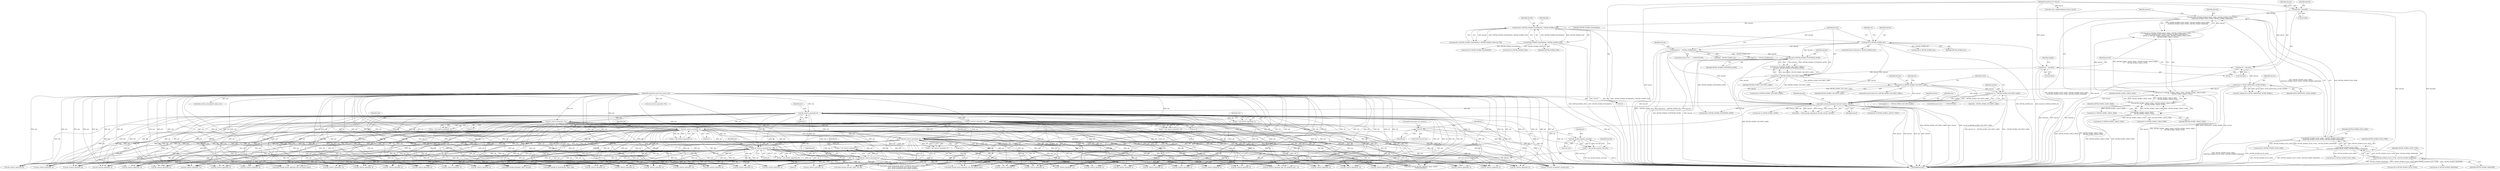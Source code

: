 digraph "0_linux_c70422f760c120480fee4de6c38804c72aa26bc1_12@pointer" {
"1000629" [label="(Call,!p)"];
"1000623" [label="(Call,p = xdr_reserve_space(xdr, 8))"];
"1000625" [label="(Call,xdr_reserve_space(xdr, 8))"];
"1000532" [label="(Call,xdr_reserve_space(xdr, 4))"];
"1000488" [label="(Call,xdr_reserve_space(xdr, 16))"];
"1000406" [label="(Call,xdr_reserve_space(xdr, 4))"];
"1000389" [label="(Call,nfsd4_encode_bitmap(xdr, bmval0, bmval1, bmval2))"];
"1000103" [label="(MethodParameterIn,struct xdr_stream *xdr)"];
"1000300" [label="(Call,bmval0 & FATTR4_WORD0_ACL)"];
"1000262" [label="(Call,bmval0 & (FATTR4_WORD0_FILEHANDLE | FATTR4_WORD0_FSID))"];
"1000233" [label="(Call,bmval0 & (FATTR4_WORD0_FILES_AVAIL | FATTR4_WORD0_FILES_FREE |\n\t\t\tFATTR4_WORD0_FILES_TOTAL | FATTR4_WORD0_MAXNAME))"];
"1000112" [label="(Call,bmval0 = bmval[0])"];
"1000107" [label="(MethodParameterIn,u32 *bmval)"];
"1000235" [label="(Call,FATTR4_WORD0_FILES_AVAIL | FATTR4_WORD0_FILES_FREE |\n\t\t\tFATTR4_WORD0_FILES_TOTAL | FATTR4_WORD0_MAXNAME)"];
"1000237" [label="(Call,FATTR4_WORD0_FILES_FREE |\n\t\t\tFATTR4_WORD0_FILES_TOTAL | FATTR4_WORD0_MAXNAME)"];
"1000239" [label="(Call,FATTR4_WORD0_FILES_TOTAL | FATTR4_WORD0_MAXNAME)"];
"1000264" [label="(Call,FATTR4_WORD0_FILEHANDLE | FATTR4_WORD0_FSID)"];
"1000341" [label="(Call,bmval0 & FATTR4_WORD0_SUPPORTED_ATTRS)"];
"1000316" [label="(Call,bmval0 &= ~FATTR4_WORD0_ACL)"];
"1000190" [label="(Call,bmval1 & NFSD_WRITEONLY_ATTRS_WORD1)"];
"1000118" [label="(Call,bmval1 = bmval[1])"];
"1000242" [label="(Call,bmval1 & (FATTR4_WORD1_SPACE_AVAIL | FATTR4_WORD1_SPACE_FREE |\n\t\t       FATTR4_WORD1_SPACE_TOTAL))"];
"1000244" [label="(Call,FATTR4_WORD1_SPACE_AVAIL | FATTR4_WORD1_SPACE_FREE |\n\t\t       FATTR4_WORD1_SPACE_TOTAL)"];
"1000246" [label="(Call,FATTR4_WORD1_SPACE_FREE |\n\t\t       FATTR4_WORD1_SPACE_TOTAL)"];
"1000338" [label="(Call,bmval2 & FATTR4_WORD2_SECURITY_LABEL)"];
"1000124" [label="(Call,bmval2 = bmval[2])"];
"1000371" [label="(Call,bmval2 & FATTR4_WORD2_SECURITY_LABEL)"];
"1000380" [label="(Call,bmval2 &= ~FATTR4_WORD2_SECURITY_LABEL)"];
"1000455" [label="(Call,xdr_reserve_space(xdr, 12))"];
"1000602" [label="(Call,xdr_reserve_space(xdr, 8))"];
"1000567" [label="(Call,xdr_reserve_space(xdr, 4))"];
"1000634" [label="(Call,xdr_encode_hyper(p, stat.size))"];
"1000632" [label="(Call,p = xdr_encode_hyper(p, stat.size))"];
"1000530" [label="(Call,p = xdr_reserve_space(xdr, 4))"];
"1000457" [label="(Literal,12)"];
"1000389" [label="(Call,nfsd4_encode_bitmap(xdr, bmval0, bmval1, bmval2))"];
"1000858" [label="(Call,bmval0 & FATTR4_WORD0_ACL)"];
"1000264" [label="(Call,FATTR4_WORD0_FILEHANDLE | FATTR4_WORD0_FSID)"];
"1000246" [label="(Call,FATTR4_WORD1_SPACE_FREE |\n\t\t       FATTR4_WORD1_SPACE_TOTAL)"];
"1000119" [label="(Identifier,bmval1)"];
"1000243" [label="(Identifier,bmval1)"];
"1000631" [label="(ControlStructure,goto out_resource;)"];
"1001331" [label="(Call,xdr_reserve_space(xdr, 8))"];
"1001803" [label="(Call,nfsd4_encode_layout_types(xdr, exp->ex_layout_types))"];
"1000339" [label="(Identifier,bmval2)"];
"1000646" [label="(Call,xdr_reserve_space(xdr, 4))"];
"1000630" [label="(Identifier,p)"];
"1000392" [label="(Identifier,bmval1)"];
"1000533" [label="(Identifier,xdr)"];
"1000132" [label="(Identifier,tempfh)"];
"1001487" [label="(Call,xdr_reserve_space(xdr, 8))"];
"1001287" [label="(Call,xdr_reserve_space(xdr, 4))"];
"1000263" [label="(Identifier,bmval0)"];
"1001220" [label="(Call,xdr_reserve_space(xdr, 4))"];
"1000453" [label="(Call,p = xdr_reserve_space(xdr, 12))"];
"1000404" [label="(Call,p = xdr_reserve_space(xdr, 4))"];
"1000371" [label="(Call,bmval2 & FATTR4_WORD2_SECURITY_LABEL)"];
"1001075" [label="(Call,bmval0 & FATTR4_WORD0_FILEHANDLE)"];
"1000390" [label="(Identifier,xdr)"];
"1000126" [label="(Call,bmval[2])"];
"1001435" [label="(Call,nfsd4_encode_group(xdr, rqstp, stat.gid))"];
"1000627" [label="(Literal,8)"];
"1000302" [label="(Identifier,FATTR4_WORD0_ACL)"];
"1000124" [label="(Call,bmval2 = bmval[2])"];
"1000107" [label="(MethodParameterIn,u32 *bmval)"];
"1000700" [label="(Call,bmval0 & FATTR4_WORD0_FSID)"];
"1001281" [label="(Call,bmval0 & FATTR4_WORD0_MAXNAME)"];
"1000343" [label="(Identifier,FATTR4_WORD0_SUPPORTED_ATTRS)"];
"1000342" [label="(Identifier,bmval0)"];
"1000112" [label="(Call,bmval0 = bmval[0])"];
"1000489" [label="(Identifier,xdr)"];
"1000338" [label="(Call,bmval2 & FATTR4_WORD2_SECURITY_LABEL)"];
"1001855" [label="(Call,nfsd4_encode_bitmap(xdr, NFSD_SUPPATTR_EXCLCREAT_WORD0,\n\t\t\t\t\t\t  NFSD_SUPPATTR_EXCLCREAT_WORD1,\n\t\t\t\t\t\t  NFSD_SUPPATTR_EXCLCREAT_WORD2))"];
"1000195" [label="(Call,nfsd_attrs_supported(minorversion, bmval))"];
"1001833" [label="(Call,xdr_reserve_space(xdr, 4))"];
"1000635" [label="(Identifier,p)"];
"1000567" [label="(Call,xdr_reserve_space(xdr, 4))"];
"1001812" [label="(Call,bmval2 & FATTR4_WORD2_LAYOUT_TYPES)"];
"1000623" [label="(Call,p = xdr_reserve_space(xdr, 8))"];
"1000388" [label="(Identifier,status)"];
"1000604" [label="(Literal,8)"];
"1000633" [label="(Identifier,p)"];
"1000118" [label="(Call,bmval1 = bmval[1])"];
"1001081" [label="(Call,xdr_reserve_space(xdr, fhp->fh_handle.fh_size + 4))"];
"1000534" [label="(Literal,4)"];
"1000311" [label="(ControlStructure,if (err == -EOPNOTSUPP))"];
"1001137" [label="(Call,xdr_reserve_space(xdr, 8))"];
"1000317" [label="(Identifier,bmval0)"];
"1000381" [label="(Identifier,bmval2)"];
"1000387" [label="(Call,status = nfsd4_encode_bitmap(xdr, bmval0, bmval1, bmval2))"];
"1000235" [label="(Call,FATTR4_WORD0_FILES_AVAIL | FATTR4_WORD0_FILES_FREE |\n\t\t\tFATTR4_WORD0_FILES_TOTAL | FATTR4_WORD0_MAXNAME)"];
"1001353" [label="(Call,xdr_reserve_space(xdr, 4))"];
"1000973" [label="(Call,xdr_reserve_space(xdr, 4))"];
"1000120" [label="(Call,bmval[1])"];
"1000125" [label="(Identifier,bmval2)"];
"1001267" [label="(Call,xdr_reserve_space(xdr, 4))"];
"1000568" [label="(Identifier,xdr)"];
"1000110" [label="(Block,)"];
"1000301" [label="(Identifier,bmval0)"];
"1001131" [label="(Call,bmval0 & FATTR4_WORD0_FILES_AVAIL)"];
"1000641" [label="(Identifier,bmval0)"];
"1000382" [label="(Identifier,~FATTR4_WORD2_SECURITY_LABEL)"];
"1000486" [label="(Call,p = xdr_reserve_space(xdr, 16))"];
"1000248" [label="(Identifier,FATTR4_WORD1_SPACE_TOTAL)"];
"1001116" [label="(Call,xdr_reserve_space(xdr, 8))"];
"1000370" [label="(ControlStructure,if (bmval2 & FATTR4_WORD2_SECURITY_LABEL))"];
"1000299" [label="(ControlStructure,if (bmval0 & FATTR4_WORD0_ACL))"];
"1001646" [label="(Call,xdr_reserve_space(xdr, 12))"];
"1000416" [label="(Call,bmval0 & FATTR4_WORD0_SUPPORTED_ATTRS)"];
"1000318" [label="(Identifier,~FATTR4_WORD0_ACL)"];
"1000626" [label="(Identifier,xdr)"];
"1001347" [label="(Call,bmval1 & FATTR4_WORD1_MODE)"];
"1000305" [label="(Identifier,err)"];
"1000686" [label="(Call,xdr_reserve_space(xdr, 4))"];
"1001713" [label="(Call,xdr_reserve_space(xdr, 12))"];
"1001481" [label="(Call,bmval1 & FATTR4_WORD1_SPACE_AVAIL)"];
"1001041" [label="(Call,xdr_reserve_space(xdr, 4))"];
"1001240" [label="(Call,xdr_reserve_space(xdr, 8))"];
"1001755" [label="(Call,xdr_reserve_space(xdr, 8))"];
"1000232" [label="(Call,(bmval0 & (FATTR4_WORD0_FILES_AVAIL | FATTR4_WORD0_FILES_FREE |\n\t\t\tFATTR4_WORD0_FILES_TOTAL | FATTR4_WORD0_MAXNAME)) ||\n\t    (bmval1 & (FATTR4_WORD1_SPACE_AVAIL | FATTR4_WORD1_SPACE_FREE |\n\t\t       FATTR4_WORD1_SPACE_TOTAL)))"];
"1000113" [label="(Identifier,bmval0)"];
"1001451" [label="(Call,xdr_reserve_space(xdr, 8))"];
"1001545" [label="(Call,bmval1 & FATTR4_WORD1_SPACE_TOTAL)"];
"1000300" [label="(Call,bmval0 & FATTR4_WORD0_ACL)"];
"1000244" [label="(Call,FATTR4_WORD1_SPACE_AVAIL | FATTR4_WORD1_SPACE_FREE |\n\t\t       FATTR4_WORD1_SPACE_TOTAL)"];
"1000266" [label="(Identifier,FATTR4_WORD0_FSID)"];
"1000870" [label="(Call,xdr_reserve_space(xdr, 4))"];
"1001061" [label="(Call,xdr_reserve_space(xdr, 4))"];
"1000629" [label="(Call,!p)"];
"1000434" [label="(Call,supp[0] &= ~FATTR4_WORD0_ACL)"];
"1001551" [label="(Call,xdr_reserve_space(xdr, 8))"];
"1001918" [label="(Call,xdr_truncate_encode(xdr, starting_len))"];
"1000247" [label="(Identifier,FATTR4_WORD1_SPACE_FREE)"];
"1000380" [label="(Call,bmval2 &= ~FATTR4_WORD2_SECURITY_LABEL)"];
"1000189" [label="(Call,BUG_ON(bmval1 & NFSD_WRITEONLY_ATTRS_WORD1))"];
"1000240" [label="(Identifier,FATTR4_WORD0_FILES_TOTAL)"];
"1000237" [label="(Call,FATTR4_WORD0_FILES_FREE |\n\t\t\tFATTR4_WORD0_FILES_TOTAL | FATTR4_WORD0_MAXNAME)"];
"1001864" [label="(Call,bmval2 & FATTR4_WORD2_SECURITY_LABEL)"];
"1001513" [label="(Call,bmval1 & FATTR4_WORD1_SPACE_FREE)"];
"1000802" [label="(Call,xdr_reserve_space(xdr, 4))"];
"1000242" [label="(Call,bmval1 & (FATTR4_WORD1_SPACE_AVAIL | FATTR4_WORD1_SPACE_FREE |\n\t\t       FATTR4_WORD1_SPACE_TOTAL))"];
"1000569" [label="(Literal,4)"];
"1000456" [label="(Identifier,xdr)"];
"1001397" [label="(Call,xdr_reserve_space(xdr, 4))"];
"1000340" [label="(Identifier,FATTR4_WORD2_SECURITY_LABEL)"];
"1000373" [label="(Identifier,FATTR4_WORD2_SECURITY_LABEL)"];
"1000191" [label="(Identifier,bmval1)"];
"1001183" [label="(Call,xdr_reserve_space(xdr, 8))"];
"1000190" [label="(Call,bmval1 & NFSD_WRITEONLY_ATTRS_WORD1)"];
"1000372" [label="(Identifier,bmval2)"];
"1000628" [label="(ControlStructure,if (!p))"];
"1000393" [label="(Identifier,bmval2)"];
"1000822" [label="(Call,xdr_reserve_space(xdr, 4))"];
"1001001" [label="(Call,xdr_reserve_space(xdr, 4))"];
"1001611" [label="(Call,xdr_reserve_space(xdr, 12))"];
"1001154" [label="(Call,bmval0 & FATTR4_WORD0_FILES_FREE)"];
"1000377" [label="(Identifier,err)"];
"1001583" [label="(Call,xdr_reserve_space(xdr, 8))"];
"1000239" [label="(Call,FATTR4_WORD0_FILES_TOTAL | FATTR4_WORD0_MAXNAME)"];
"1000622" [label="(Block,)"];
"1000624" [label="(Identifier,p)"];
"1000316" [label="(Call,bmval0 &= ~FATTR4_WORD0_ACL)"];
"1001021" [label="(Call,xdr_reserve_space(xdr, 4))"];
"1000603" [label="(Identifier,xdr)"];
"1000406" [label="(Call,xdr_reserve_space(xdr, 4))"];
"1001377" [label="(Call,xdr_reserve_space(xdr, 4))"];
"1000886" [label="(Call,xdr_reserve_space(xdr, 4))"];
"1000341" [label="(Call,bmval0 & FATTR4_WORD0_SUPPORTED_ATTRS)"];
"1000114" [label="(Call,bmval[0])"];
"1000265" [label="(Identifier,FATTR4_WORD0_FILEHANDLE)"];
"1000245" [label="(Identifier,FATTR4_WORD1_SPACE_AVAIL)"];
"1000455" [label="(Call,xdr_reserve_space(xdr, 12))"];
"1000634" [label="(Call,xdr_encode_hyper(p, stat.size))"];
"1001206" [label="(Call,nfsd4_encode_fs_locations(xdr, rqstp, exp))"];
"1000268" [label="(Identifier,fhp)"];
"1000636" [label="(Call,stat.size)"];
"1000532" [label="(Call,xdr_reserve_space(xdr, 4))"];
"1000408" [label="(Literal,4)"];
"1000921" [label="(Call,xdr_reserve_space(xdr, 4*3))"];
"1000706" [label="(Call,xdr_reserve_space(xdr, 16))"];
"1000488" [label="(Call,xdr_reserve_space(xdr, 16))"];
"1000262" [label="(Call,bmval0 & (FATTR4_WORD0_FILEHANDLE | FATTR4_WORD0_FSID))"];
"1000103" [label="(MethodParameterIn,struct xdr_stream *xdr)"];
"1000565" [label="(Call,p = xdr_reserve_space(xdr, 4))"];
"1000602" [label="(Call,xdr_reserve_space(xdr, 8))"];
"1000241" [label="(Identifier,FATTR4_WORD0_MAXNAME)"];
"1001419" [label="(Call,nfsd4_encode_user(xdr, rqstp, stat.uid))"];
"1000442" [label="(Call,supp[2] &= ~FATTR4_WORD2_SECURITY_LABEL)"];
"1001160" [label="(Call,xdr_reserve_space(xdr, 8))"];
"1000407" [label="(Identifier,xdr)"];
"1000236" [label="(Identifier,FATTR4_WORD0_FILES_AVAIL)"];
"1000844" [label="(Call,xdr_reserve_space(xdr, 4))"];
"1000233" [label="(Call,bmval0 & (FATTR4_WORD0_FILES_AVAIL | FATTR4_WORD0_FILES_FREE |\n\t\t\tFATTR4_WORD0_FILES_TOTAL | FATTR4_WORD0_MAXNAME))"];
"1000632" [label="(Call,p = xdr_encode_hyper(p, stat.size))"];
"1000391" [label="(Identifier,bmval0)"];
"1000490" [label="(Literal,16)"];
"1001818" [label="(Call,nfsd4_encode_layout_types(xdr, exp->ex_layout_types))"];
"1000192" [label="(Identifier,NFSD_WRITEONLY_ATTRS_WORD1)"];
"1001934" [label="(MethodReturn,RET)"];
"1000375" [label="(ControlStructure,if (err == -EOPNOTSUPP))"];
"1000238" [label="(Identifier,FATTR4_WORD0_FILES_FREE)"];
"1000261" [label="(Call,(bmval0 & (FATTR4_WORD0_FILEHANDLE | FATTR4_WORD0_FSID)) && !fhp)"];
"1000625" [label="(Call,xdr_reserve_space(xdr, 8))"];
"1000958" [label="(Call,nfsd4_encode_aclname(xdr, rqstp, ace))"];
"1001309" [label="(Call,xdr_reserve_space(xdr, 8))"];
"1001678" [label="(Call,xdr_reserve_space(xdr, 12))"];
"1000234" [label="(Identifier,bmval0)"];
"1000666" [label="(Call,xdr_reserve_space(xdr, 4))"];
"1001177" [label="(Call,bmval0 & FATTR4_WORD0_FILES_TOTAL)"];
"1000600" [label="(Call,p = xdr_reserve_space(xdr, 8))"];
"1000337" [label="(Call,(bmval2 & FATTR4_WORD2_SECURITY_LABEL) ||\n\t     bmval0 & FATTR4_WORD0_SUPPORTED_ATTRS)"];
"1001870" [label="(Call,nfsd4_encode_security_label(xdr, rqstp, context,\n\t\t\t\t\t\t\t\tcontextlen))"];
"1001519" [label="(Call,xdr_reserve_space(xdr, 8))"];
"1000629" -> "1000628"  [label="AST: "];
"1000629" -> "1000630"  [label="CFG: "];
"1000630" -> "1000629"  [label="AST: "];
"1000631" -> "1000629"  [label="CFG: "];
"1000633" -> "1000629"  [label="CFG: "];
"1000629" -> "1001934"  [label="DDG: p"];
"1000629" -> "1001934"  [label="DDG: !p"];
"1000623" -> "1000629"  [label="DDG: p"];
"1000629" -> "1000634"  [label="DDG: p"];
"1000623" -> "1000622"  [label="AST: "];
"1000623" -> "1000625"  [label="CFG: "];
"1000624" -> "1000623"  [label="AST: "];
"1000625" -> "1000623"  [label="AST: "];
"1000630" -> "1000623"  [label="CFG: "];
"1000623" -> "1001934"  [label="DDG: xdr_reserve_space(xdr, 8)"];
"1000625" -> "1000623"  [label="DDG: xdr"];
"1000625" -> "1000623"  [label="DDG: 8"];
"1000625" -> "1000627"  [label="CFG: "];
"1000626" -> "1000625"  [label="AST: "];
"1000627" -> "1000625"  [label="AST: "];
"1000625" -> "1001934"  [label="DDG: xdr"];
"1000532" -> "1000625"  [label="DDG: xdr"];
"1000406" -> "1000625"  [label="DDG: xdr"];
"1000602" -> "1000625"  [label="DDG: xdr"];
"1000455" -> "1000625"  [label="DDG: xdr"];
"1000488" -> "1000625"  [label="DDG: xdr"];
"1000567" -> "1000625"  [label="DDG: xdr"];
"1000103" -> "1000625"  [label="DDG: xdr"];
"1000625" -> "1000646"  [label="DDG: xdr"];
"1000625" -> "1000666"  [label="DDG: xdr"];
"1000625" -> "1000686"  [label="DDG: xdr"];
"1000625" -> "1000706"  [label="DDG: xdr"];
"1000625" -> "1000802"  [label="DDG: xdr"];
"1000625" -> "1000822"  [label="DDG: xdr"];
"1000625" -> "1000844"  [label="DDG: xdr"];
"1000625" -> "1000870"  [label="DDG: xdr"];
"1000625" -> "1000886"  [label="DDG: xdr"];
"1000625" -> "1000973"  [label="DDG: xdr"];
"1000625" -> "1001001"  [label="DDG: xdr"];
"1000625" -> "1001021"  [label="DDG: xdr"];
"1000625" -> "1001041"  [label="DDG: xdr"];
"1000625" -> "1001061"  [label="DDG: xdr"];
"1000625" -> "1001081"  [label="DDG: xdr"];
"1000625" -> "1001116"  [label="DDG: xdr"];
"1000625" -> "1001137"  [label="DDG: xdr"];
"1000625" -> "1001160"  [label="DDG: xdr"];
"1000625" -> "1001183"  [label="DDG: xdr"];
"1000625" -> "1001206"  [label="DDG: xdr"];
"1000625" -> "1001220"  [label="DDG: xdr"];
"1000625" -> "1001240"  [label="DDG: xdr"];
"1000625" -> "1001267"  [label="DDG: xdr"];
"1000625" -> "1001287"  [label="DDG: xdr"];
"1000625" -> "1001309"  [label="DDG: xdr"];
"1000625" -> "1001331"  [label="DDG: xdr"];
"1000625" -> "1001353"  [label="DDG: xdr"];
"1000625" -> "1001377"  [label="DDG: xdr"];
"1000625" -> "1001397"  [label="DDG: xdr"];
"1000625" -> "1001419"  [label="DDG: xdr"];
"1000625" -> "1001435"  [label="DDG: xdr"];
"1000625" -> "1001451"  [label="DDG: xdr"];
"1000625" -> "1001487"  [label="DDG: xdr"];
"1000625" -> "1001519"  [label="DDG: xdr"];
"1000625" -> "1001551"  [label="DDG: xdr"];
"1000625" -> "1001583"  [label="DDG: xdr"];
"1000625" -> "1001611"  [label="DDG: xdr"];
"1000625" -> "1001646"  [label="DDG: xdr"];
"1000625" -> "1001678"  [label="DDG: xdr"];
"1000625" -> "1001713"  [label="DDG: xdr"];
"1000625" -> "1001755"  [label="DDG: xdr"];
"1000625" -> "1001803"  [label="DDG: xdr"];
"1000625" -> "1001818"  [label="DDG: xdr"];
"1000625" -> "1001833"  [label="DDG: xdr"];
"1000625" -> "1001855"  [label="DDG: xdr"];
"1000625" -> "1001870"  [label="DDG: xdr"];
"1000625" -> "1001918"  [label="DDG: xdr"];
"1000532" -> "1000530"  [label="AST: "];
"1000532" -> "1000534"  [label="CFG: "];
"1000533" -> "1000532"  [label="AST: "];
"1000534" -> "1000532"  [label="AST: "];
"1000530" -> "1000532"  [label="CFG: "];
"1000532" -> "1001934"  [label="DDG: xdr"];
"1000532" -> "1000530"  [label="DDG: xdr"];
"1000532" -> "1000530"  [label="DDG: 4"];
"1000488" -> "1000532"  [label="DDG: xdr"];
"1000406" -> "1000532"  [label="DDG: xdr"];
"1000455" -> "1000532"  [label="DDG: xdr"];
"1000103" -> "1000532"  [label="DDG: xdr"];
"1000532" -> "1000567"  [label="DDG: xdr"];
"1000532" -> "1000602"  [label="DDG: xdr"];
"1000532" -> "1000646"  [label="DDG: xdr"];
"1000532" -> "1000666"  [label="DDG: xdr"];
"1000532" -> "1000686"  [label="DDG: xdr"];
"1000532" -> "1000706"  [label="DDG: xdr"];
"1000532" -> "1000802"  [label="DDG: xdr"];
"1000532" -> "1000822"  [label="DDG: xdr"];
"1000532" -> "1000844"  [label="DDG: xdr"];
"1000532" -> "1000870"  [label="DDG: xdr"];
"1000532" -> "1000886"  [label="DDG: xdr"];
"1000532" -> "1000973"  [label="DDG: xdr"];
"1000532" -> "1001001"  [label="DDG: xdr"];
"1000532" -> "1001021"  [label="DDG: xdr"];
"1000532" -> "1001041"  [label="DDG: xdr"];
"1000532" -> "1001061"  [label="DDG: xdr"];
"1000532" -> "1001081"  [label="DDG: xdr"];
"1000532" -> "1001116"  [label="DDG: xdr"];
"1000532" -> "1001137"  [label="DDG: xdr"];
"1000532" -> "1001160"  [label="DDG: xdr"];
"1000532" -> "1001183"  [label="DDG: xdr"];
"1000532" -> "1001206"  [label="DDG: xdr"];
"1000532" -> "1001220"  [label="DDG: xdr"];
"1000532" -> "1001240"  [label="DDG: xdr"];
"1000532" -> "1001267"  [label="DDG: xdr"];
"1000532" -> "1001287"  [label="DDG: xdr"];
"1000532" -> "1001309"  [label="DDG: xdr"];
"1000532" -> "1001331"  [label="DDG: xdr"];
"1000532" -> "1001353"  [label="DDG: xdr"];
"1000532" -> "1001377"  [label="DDG: xdr"];
"1000532" -> "1001397"  [label="DDG: xdr"];
"1000532" -> "1001419"  [label="DDG: xdr"];
"1000532" -> "1001435"  [label="DDG: xdr"];
"1000532" -> "1001451"  [label="DDG: xdr"];
"1000532" -> "1001487"  [label="DDG: xdr"];
"1000532" -> "1001519"  [label="DDG: xdr"];
"1000532" -> "1001551"  [label="DDG: xdr"];
"1000532" -> "1001583"  [label="DDG: xdr"];
"1000532" -> "1001611"  [label="DDG: xdr"];
"1000532" -> "1001646"  [label="DDG: xdr"];
"1000532" -> "1001678"  [label="DDG: xdr"];
"1000532" -> "1001713"  [label="DDG: xdr"];
"1000532" -> "1001755"  [label="DDG: xdr"];
"1000532" -> "1001803"  [label="DDG: xdr"];
"1000532" -> "1001818"  [label="DDG: xdr"];
"1000532" -> "1001833"  [label="DDG: xdr"];
"1000532" -> "1001855"  [label="DDG: xdr"];
"1000532" -> "1001870"  [label="DDG: xdr"];
"1000532" -> "1001918"  [label="DDG: xdr"];
"1000488" -> "1000486"  [label="AST: "];
"1000488" -> "1000490"  [label="CFG: "];
"1000489" -> "1000488"  [label="AST: "];
"1000490" -> "1000488"  [label="AST: "];
"1000486" -> "1000488"  [label="CFG: "];
"1000488" -> "1001934"  [label="DDG: xdr"];
"1000488" -> "1000486"  [label="DDG: xdr"];
"1000488" -> "1000486"  [label="DDG: 16"];
"1000406" -> "1000488"  [label="DDG: xdr"];
"1000103" -> "1000488"  [label="DDG: xdr"];
"1000488" -> "1000567"  [label="DDG: xdr"];
"1000488" -> "1000602"  [label="DDG: xdr"];
"1000488" -> "1000646"  [label="DDG: xdr"];
"1000488" -> "1000666"  [label="DDG: xdr"];
"1000488" -> "1000686"  [label="DDG: xdr"];
"1000488" -> "1000706"  [label="DDG: xdr"];
"1000488" -> "1000802"  [label="DDG: xdr"];
"1000488" -> "1000822"  [label="DDG: xdr"];
"1000488" -> "1000844"  [label="DDG: xdr"];
"1000488" -> "1000870"  [label="DDG: xdr"];
"1000488" -> "1000886"  [label="DDG: xdr"];
"1000488" -> "1000973"  [label="DDG: xdr"];
"1000488" -> "1001001"  [label="DDG: xdr"];
"1000488" -> "1001021"  [label="DDG: xdr"];
"1000488" -> "1001041"  [label="DDG: xdr"];
"1000488" -> "1001061"  [label="DDG: xdr"];
"1000488" -> "1001081"  [label="DDG: xdr"];
"1000488" -> "1001116"  [label="DDG: xdr"];
"1000488" -> "1001137"  [label="DDG: xdr"];
"1000488" -> "1001160"  [label="DDG: xdr"];
"1000488" -> "1001183"  [label="DDG: xdr"];
"1000488" -> "1001206"  [label="DDG: xdr"];
"1000488" -> "1001220"  [label="DDG: xdr"];
"1000488" -> "1001240"  [label="DDG: xdr"];
"1000488" -> "1001267"  [label="DDG: xdr"];
"1000488" -> "1001287"  [label="DDG: xdr"];
"1000488" -> "1001309"  [label="DDG: xdr"];
"1000488" -> "1001331"  [label="DDG: xdr"];
"1000488" -> "1001353"  [label="DDG: xdr"];
"1000488" -> "1001377"  [label="DDG: xdr"];
"1000488" -> "1001397"  [label="DDG: xdr"];
"1000488" -> "1001419"  [label="DDG: xdr"];
"1000488" -> "1001435"  [label="DDG: xdr"];
"1000488" -> "1001451"  [label="DDG: xdr"];
"1000488" -> "1001487"  [label="DDG: xdr"];
"1000488" -> "1001519"  [label="DDG: xdr"];
"1000488" -> "1001551"  [label="DDG: xdr"];
"1000488" -> "1001583"  [label="DDG: xdr"];
"1000488" -> "1001611"  [label="DDG: xdr"];
"1000488" -> "1001646"  [label="DDG: xdr"];
"1000488" -> "1001678"  [label="DDG: xdr"];
"1000488" -> "1001713"  [label="DDG: xdr"];
"1000488" -> "1001755"  [label="DDG: xdr"];
"1000488" -> "1001803"  [label="DDG: xdr"];
"1000488" -> "1001818"  [label="DDG: xdr"];
"1000488" -> "1001833"  [label="DDG: xdr"];
"1000488" -> "1001855"  [label="DDG: xdr"];
"1000488" -> "1001870"  [label="DDG: xdr"];
"1000488" -> "1001918"  [label="DDG: xdr"];
"1000406" -> "1000404"  [label="AST: "];
"1000406" -> "1000408"  [label="CFG: "];
"1000407" -> "1000406"  [label="AST: "];
"1000408" -> "1000406"  [label="AST: "];
"1000404" -> "1000406"  [label="CFG: "];
"1000406" -> "1001934"  [label="DDG: xdr"];
"1000406" -> "1000404"  [label="DDG: xdr"];
"1000406" -> "1000404"  [label="DDG: 4"];
"1000389" -> "1000406"  [label="DDG: xdr"];
"1000103" -> "1000406"  [label="DDG: xdr"];
"1000406" -> "1000455"  [label="DDG: xdr"];
"1000406" -> "1000567"  [label="DDG: xdr"];
"1000406" -> "1000602"  [label="DDG: xdr"];
"1000406" -> "1000646"  [label="DDG: xdr"];
"1000406" -> "1000666"  [label="DDG: xdr"];
"1000406" -> "1000686"  [label="DDG: xdr"];
"1000406" -> "1000706"  [label="DDG: xdr"];
"1000406" -> "1000802"  [label="DDG: xdr"];
"1000406" -> "1000822"  [label="DDG: xdr"];
"1000406" -> "1000844"  [label="DDG: xdr"];
"1000406" -> "1000870"  [label="DDG: xdr"];
"1000406" -> "1000886"  [label="DDG: xdr"];
"1000406" -> "1000973"  [label="DDG: xdr"];
"1000406" -> "1001001"  [label="DDG: xdr"];
"1000406" -> "1001021"  [label="DDG: xdr"];
"1000406" -> "1001041"  [label="DDG: xdr"];
"1000406" -> "1001061"  [label="DDG: xdr"];
"1000406" -> "1001081"  [label="DDG: xdr"];
"1000406" -> "1001116"  [label="DDG: xdr"];
"1000406" -> "1001137"  [label="DDG: xdr"];
"1000406" -> "1001160"  [label="DDG: xdr"];
"1000406" -> "1001183"  [label="DDG: xdr"];
"1000406" -> "1001206"  [label="DDG: xdr"];
"1000406" -> "1001220"  [label="DDG: xdr"];
"1000406" -> "1001240"  [label="DDG: xdr"];
"1000406" -> "1001267"  [label="DDG: xdr"];
"1000406" -> "1001287"  [label="DDG: xdr"];
"1000406" -> "1001309"  [label="DDG: xdr"];
"1000406" -> "1001331"  [label="DDG: xdr"];
"1000406" -> "1001353"  [label="DDG: xdr"];
"1000406" -> "1001377"  [label="DDG: xdr"];
"1000406" -> "1001397"  [label="DDG: xdr"];
"1000406" -> "1001419"  [label="DDG: xdr"];
"1000406" -> "1001435"  [label="DDG: xdr"];
"1000406" -> "1001451"  [label="DDG: xdr"];
"1000406" -> "1001487"  [label="DDG: xdr"];
"1000406" -> "1001519"  [label="DDG: xdr"];
"1000406" -> "1001551"  [label="DDG: xdr"];
"1000406" -> "1001583"  [label="DDG: xdr"];
"1000406" -> "1001611"  [label="DDG: xdr"];
"1000406" -> "1001646"  [label="DDG: xdr"];
"1000406" -> "1001678"  [label="DDG: xdr"];
"1000406" -> "1001713"  [label="DDG: xdr"];
"1000406" -> "1001755"  [label="DDG: xdr"];
"1000406" -> "1001803"  [label="DDG: xdr"];
"1000406" -> "1001818"  [label="DDG: xdr"];
"1000406" -> "1001833"  [label="DDG: xdr"];
"1000406" -> "1001855"  [label="DDG: xdr"];
"1000406" -> "1001870"  [label="DDG: xdr"];
"1000406" -> "1001918"  [label="DDG: xdr"];
"1000389" -> "1000387"  [label="AST: "];
"1000389" -> "1000393"  [label="CFG: "];
"1000390" -> "1000389"  [label="AST: "];
"1000391" -> "1000389"  [label="AST: "];
"1000392" -> "1000389"  [label="AST: "];
"1000393" -> "1000389"  [label="AST: "];
"1000387" -> "1000389"  [label="CFG: "];
"1000389" -> "1001934"  [label="DDG: bmval1"];
"1000389" -> "1001934"  [label="DDG: bmval2"];
"1000389" -> "1001934"  [label="DDG: xdr"];
"1000389" -> "1001934"  [label="DDG: bmval0"];
"1000389" -> "1000387"  [label="DDG: xdr"];
"1000389" -> "1000387"  [label="DDG: bmval0"];
"1000389" -> "1000387"  [label="DDG: bmval1"];
"1000389" -> "1000387"  [label="DDG: bmval2"];
"1000103" -> "1000389"  [label="DDG: xdr"];
"1000300" -> "1000389"  [label="DDG: bmval0"];
"1000341" -> "1000389"  [label="DDG: bmval0"];
"1000316" -> "1000389"  [label="DDG: bmval0"];
"1000190" -> "1000389"  [label="DDG: bmval1"];
"1000242" -> "1000389"  [label="DDG: bmval1"];
"1000338" -> "1000389"  [label="DDG: bmval2"];
"1000371" -> "1000389"  [label="DDG: bmval2"];
"1000380" -> "1000389"  [label="DDG: bmval2"];
"1000389" -> "1000416"  [label="DDG: bmval0"];
"1000389" -> "1001347"  [label="DDG: bmval1"];
"1000389" -> "1001812"  [label="DDG: bmval2"];
"1000389" -> "1001918"  [label="DDG: xdr"];
"1000103" -> "1000102"  [label="AST: "];
"1000103" -> "1001934"  [label="DDG: xdr"];
"1000103" -> "1000455"  [label="DDG: xdr"];
"1000103" -> "1000567"  [label="DDG: xdr"];
"1000103" -> "1000602"  [label="DDG: xdr"];
"1000103" -> "1000646"  [label="DDG: xdr"];
"1000103" -> "1000666"  [label="DDG: xdr"];
"1000103" -> "1000686"  [label="DDG: xdr"];
"1000103" -> "1000706"  [label="DDG: xdr"];
"1000103" -> "1000802"  [label="DDG: xdr"];
"1000103" -> "1000822"  [label="DDG: xdr"];
"1000103" -> "1000844"  [label="DDG: xdr"];
"1000103" -> "1000870"  [label="DDG: xdr"];
"1000103" -> "1000886"  [label="DDG: xdr"];
"1000103" -> "1000921"  [label="DDG: xdr"];
"1000103" -> "1000958"  [label="DDG: xdr"];
"1000103" -> "1000973"  [label="DDG: xdr"];
"1000103" -> "1001001"  [label="DDG: xdr"];
"1000103" -> "1001021"  [label="DDG: xdr"];
"1000103" -> "1001041"  [label="DDG: xdr"];
"1000103" -> "1001061"  [label="DDG: xdr"];
"1000103" -> "1001081"  [label="DDG: xdr"];
"1000103" -> "1001116"  [label="DDG: xdr"];
"1000103" -> "1001137"  [label="DDG: xdr"];
"1000103" -> "1001160"  [label="DDG: xdr"];
"1000103" -> "1001183"  [label="DDG: xdr"];
"1000103" -> "1001206"  [label="DDG: xdr"];
"1000103" -> "1001220"  [label="DDG: xdr"];
"1000103" -> "1001240"  [label="DDG: xdr"];
"1000103" -> "1001267"  [label="DDG: xdr"];
"1000103" -> "1001287"  [label="DDG: xdr"];
"1000103" -> "1001309"  [label="DDG: xdr"];
"1000103" -> "1001331"  [label="DDG: xdr"];
"1000103" -> "1001353"  [label="DDG: xdr"];
"1000103" -> "1001377"  [label="DDG: xdr"];
"1000103" -> "1001397"  [label="DDG: xdr"];
"1000103" -> "1001419"  [label="DDG: xdr"];
"1000103" -> "1001435"  [label="DDG: xdr"];
"1000103" -> "1001451"  [label="DDG: xdr"];
"1000103" -> "1001487"  [label="DDG: xdr"];
"1000103" -> "1001519"  [label="DDG: xdr"];
"1000103" -> "1001551"  [label="DDG: xdr"];
"1000103" -> "1001583"  [label="DDG: xdr"];
"1000103" -> "1001611"  [label="DDG: xdr"];
"1000103" -> "1001646"  [label="DDG: xdr"];
"1000103" -> "1001678"  [label="DDG: xdr"];
"1000103" -> "1001713"  [label="DDG: xdr"];
"1000103" -> "1001755"  [label="DDG: xdr"];
"1000103" -> "1001803"  [label="DDG: xdr"];
"1000103" -> "1001818"  [label="DDG: xdr"];
"1000103" -> "1001833"  [label="DDG: xdr"];
"1000103" -> "1001855"  [label="DDG: xdr"];
"1000103" -> "1001870"  [label="DDG: xdr"];
"1000103" -> "1001918"  [label="DDG: xdr"];
"1000300" -> "1000299"  [label="AST: "];
"1000300" -> "1000302"  [label="CFG: "];
"1000301" -> "1000300"  [label="AST: "];
"1000302" -> "1000300"  [label="AST: "];
"1000305" -> "1000300"  [label="CFG: "];
"1000339" -> "1000300"  [label="CFG: "];
"1000300" -> "1001934"  [label="DDG: bmval0"];
"1000300" -> "1001934"  [label="DDG: FATTR4_WORD0_ACL"];
"1000300" -> "1001934"  [label="DDG: bmval0 & FATTR4_WORD0_ACL"];
"1000262" -> "1000300"  [label="DDG: bmval0"];
"1000300" -> "1000316"  [label="DDG: bmval0"];
"1000300" -> "1000341"  [label="DDG: bmval0"];
"1000300" -> "1000858"  [label="DDG: FATTR4_WORD0_ACL"];
"1000262" -> "1000261"  [label="AST: "];
"1000262" -> "1000264"  [label="CFG: "];
"1000263" -> "1000262"  [label="AST: "];
"1000264" -> "1000262"  [label="AST: "];
"1000268" -> "1000262"  [label="CFG: "];
"1000261" -> "1000262"  [label="CFG: "];
"1000262" -> "1001934"  [label="DDG: bmval0"];
"1000262" -> "1001934"  [label="DDG: FATTR4_WORD0_FILEHANDLE | FATTR4_WORD0_FSID"];
"1000262" -> "1000261"  [label="DDG: bmval0"];
"1000262" -> "1000261"  [label="DDG: FATTR4_WORD0_FILEHANDLE | FATTR4_WORD0_FSID"];
"1000233" -> "1000262"  [label="DDG: bmval0"];
"1000264" -> "1000262"  [label="DDG: FATTR4_WORD0_FILEHANDLE"];
"1000264" -> "1000262"  [label="DDG: FATTR4_WORD0_FSID"];
"1000233" -> "1000232"  [label="AST: "];
"1000233" -> "1000235"  [label="CFG: "];
"1000234" -> "1000233"  [label="AST: "];
"1000235" -> "1000233"  [label="AST: "];
"1000243" -> "1000233"  [label="CFG: "];
"1000232" -> "1000233"  [label="CFG: "];
"1000233" -> "1001934"  [label="DDG: FATTR4_WORD0_FILES_AVAIL | FATTR4_WORD0_FILES_FREE |\n\t\t\tFATTR4_WORD0_FILES_TOTAL | FATTR4_WORD0_MAXNAME"];
"1000233" -> "1001934"  [label="DDG: bmval0"];
"1000233" -> "1000232"  [label="DDG: bmval0"];
"1000233" -> "1000232"  [label="DDG: FATTR4_WORD0_FILES_AVAIL | FATTR4_WORD0_FILES_FREE |\n\t\t\tFATTR4_WORD0_FILES_TOTAL | FATTR4_WORD0_MAXNAME"];
"1000112" -> "1000233"  [label="DDG: bmval0"];
"1000235" -> "1000233"  [label="DDG: FATTR4_WORD0_FILES_AVAIL"];
"1000235" -> "1000233"  [label="DDG: FATTR4_WORD0_FILES_FREE |\n\t\t\tFATTR4_WORD0_FILES_TOTAL | FATTR4_WORD0_MAXNAME"];
"1000112" -> "1000110"  [label="AST: "];
"1000112" -> "1000114"  [label="CFG: "];
"1000113" -> "1000112"  [label="AST: "];
"1000114" -> "1000112"  [label="AST: "];
"1000119" -> "1000112"  [label="CFG: "];
"1000112" -> "1001934"  [label="DDG: bmval[0]"];
"1000112" -> "1001934"  [label="DDG: bmval0"];
"1000107" -> "1000112"  [label="DDG: bmval"];
"1000107" -> "1000102"  [label="AST: "];
"1000107" -> "1001934"  [label="DDG: bmval"];
"1000107" -> "1000118"  [label="DDG: bmval"];
"1000107" -> "1000124"  [label="DDG: bmval"];
"1000107" -> "1000195"  [label="DDG: bmval"];
"1000235" -> "1000237"  [label="CFG: "];
"1000236" -> "1000235"  [label="AST: "];
"1000237" -> "1000235"  [label="AST: "];
"1000235" -> "1001934"  [label="DDG: FATTR4_WORD0_FILES_FREE |\n\t\t\tFATTR4_WORD0_FILES_TOTAL | FATTR4_WORD0_MAXNAME"];
"1000235" -> "1001934"  [label="DDG: FATTR4_WORD0_FILES_AVAIL"];
"1000237" -> "1000235"  [label="DDG: FATTR4_WORD0_FILES_FREE"];
"1000237" -> "1000235"  [label="DDG: FATTR4_WORD0_FILES_TOTAL | FATTR4_WORD0_MAXNAME"];
"1000235" -> "1001131"  [label="DDG: FATTR4_WORD0_FILES_AVAIL"];
"1000237" -> "1000239"  [label="CFG: "];
"1000238" -> "1000237"  [label="AST: "];
"1000239" -> "1000237"  [label="AST: "];
"1000237" -> "1001934"  [label="DDG: FATTR4_WORD0_FILES_TOTAL | FATTR4_WORD0_MAXNAME"];
"1000237" -> "1001934"  [label="DDG: FATTR4_WORD0_FILES_FREE"];
"1000239" -> "1000237"  [label="DDG: FATTR4_WORD0_FILES_TOTAL"];
"1000239" -> "1000237"  [label="DDG: FATTR4_WORD0_MAXNAME"];
"1000237" -> "1001154"  [label="DDG: FATTR4_WORD0_FILES_FREE"];
"1000239" -> "1000241"  [label="CFG: "];
"1000240" -> "1000239"  [label="AST: "];
"1000241" -> "1000239"  [label="AST: "];
"1000239" -> "1001934"  [label="DDG: FATTR4_WORD0_FILES_TOTAL"];
"1000239" -> "1001934"  [label="DDG: FATTR4_WORD0_MAXNAME"];
"1000239" -> "1001177"  [label="DDG: FATTR4_WORD0_FILES_TOTAL"];
"1000239" -> "1001281"  [label="DDG: FATTR4_WORD0_MAXNAME"];
"1000264" -> "1000266"  [label="CFG: "];
"1000265" -> "1000264"  [label="AST: "];
"1000266" -> "1000264"  [label="AST: "];
"1000264" -> "1001934"  [label="DDG: FATTR4_WORD0_FILEHANDLE"];
"1000264" -> "1001934"  [label="DDG: FATTR4_WORD0_FSID"];
"1000264" -> "1000700"  [label="DDG: FATTR4_WORD0_FSID"];
"1000264" -> "1001075"  [label="DDG: FATTR4_WORD0_FILEHANDLE"];
"1000341" -> "1000337"  [label="AST: "];
"1000341" -> "1000343"  [label="CFG: "];
"1000342" -> "1000341"  [label="AST: "];
"1000343" -> "1000341"  [label="AST: "];
"1000337" -> "1000341"  [label="CFG: "];
"1000341" -> "1001934"  [label="DDG: FATTR4_WORD0_SUPPORTED_ATTRS"];
"1000341" -> "1001934"  [label="DDG: bmval0"];
"1000341" -> "1000337"  [label="DDG: bmval0"];
"1000341" -> "1000337"  [label="DDG: FATTR4_WORD0_SUPPORTED_ATTRS"];
"1000316" -> "1000341"  [label="DDG: bmval0"];
"1000341" -> "1000416"  [label="DDG: FATTR4_WORD0_SUPPORTED_ATTRS"];
"1000316" -> "1000311"  [label="AST: "];
"1000316" -> "1000318"  [label="CFG: "];
"1000317" -> "1000316"  [label="AST: "];
"1000318" -> "1000316"  [label="AST: "];
"1000339" -> "1000316"  [label="CFG: "];
"1000316" -> "1001934"  [label="DDG: ~FATTR4_WORD0_ACL"];
"1000316" -> "1001934"  [label="DDG: bmval0 &= ~FATTR4_WORD0_ACL"];
"1000316" -> "1001934"  [label="DDG: bmval0"];
"1000316" -> "1000434"  [label="DDG: ~FATTR4_WORD0_ACL"];
"1000190" -> "1000189"  [label="AST: "];
"1000190" -> "1000192"  [label="CFG: "];
"1000191" -> "1000190"  [label="AST: "];
"1000192" -> "1000190"  [label="AST: "];
"1000189" -> "1000190"  [label="CFG: "];
"1000190" -> "1001934"  [label="DDG: bmval1"];
"1000190" -> "1001934"  [label="DDG: NFSD_WRITEONLY_ATTRS_WORD1"];
"1000190" -> "1000189"  [label="DDG: bmval1"];
"1000190" -> "1000189"  [label="DDG: NFSD_WRITEONLY_ATTRS_WORD1"];
"1000118" -> "1000190"  [label="DDG: bmval1"];
"1000190" -> "1000242"  [label="DDG: bmval1"];
"1000118" -> "1000110"  [label="AST: "];
"1000118" -> "1000120"  [label="CFG: "];
"1000119" -> "1000118"  [label="AST: "];
"1000120" -> "1000118"  [label="AST: "];
"1000125" -> "1000118"  [label="CFG: "];
"1000118" -> "1001934"  [label="DDG: bmval[1]"];
"1000242" -> "1000232"  [label="AST: "];
"1000242" -> "1000244"  [label="CFG: "];
"1000243" -> "1000242"  [label="AST: "];
"1000244" -> "1000242"  [label="AST: "];
"1000232" -> "1000242"  [label="CFG: "];
"1000242" -> "1001934"  [label="DDG: FATTR4_WORD1_SPACE_AVAIL | FATTR4_WORD1_SPACE_FREE |\n\t\t       FATTR4_WORD1_SPACE_TOTAL"];
"1000242" -> "1001934"  [label="DDG: bmval1"];
"1000242" -> "1000232"  [label="DDG: bmval1"];
"1000242" -> "1000232"  [label="DDG: FATTR4_WORD1_SPACE_AVAIL | FATTR4_WORD1_SPACE_FREE |\n\t\t       FATTR4_WORD1_SPACE_TOTAL"];
"1000244" -> "1000242"  [label="DDG: FATTR4_WORD1_SPACE_AVAIL"];
"1000244" -> "1000242"  [label="DDG: FATTR4_WORD1_SPACE_FREE |\n\t\t       FATTR4_WORD1_SPACE_TOTAL"];
"1000244" -> "1000246"  [label="CFG: "];
"1000245" -> "1000244"  [label="AST: "];
"1000246" -> "1000244"  [label="AST: "];
"1000244" -> "1001934"  [label="DDG: FATTR4_WORD1_SPACE_AVAIL"];
"1000244" -> "1001934"  [label="DDG: FATTR4_WORD1_SPACE_FREE |\n\t\t       FATTR4_WORD1_SPACE_TOTAL"];
"1000246" -> "1000244"  [label="DDG: FATTR4_WORD1_SPACE_FREE"];
"1000246" -> "1000244"  [label="DDG: FATTR4_WORD1_SPACE_TOTAL"];
"1000244" -> "1001481"  [label="DDG: FATTR4_WORD1_SPACE_AVAIL"];
"1000246" -> "1000248"  [label="CFG: "];
"1000247" -> "1000246"  [label="AST: "];
"1000248" -> "1000246"  [label="AST: "];
"1000246" -> "1001934"  [label="DDG: FATTR4_WORD1_SPACE_TOTAL"];
"1000246" -> "1001934"  [label="DDG: FATTR4_WORD1_SPACE_FREE"];
"1000246" -> "1001513"  [label="DDG: FATTR4_WORD1_SPACE_FREE"];
"1000246" -> "1001545"  [label="DDG: FATTR4_WORD1_SPACE_TOTAL"];
"1000338" -> "1000337"  [label="AST: "];
"1000338" -> "1000340"  [label="CFG: "];
"1000339" -> "1000338"  [label="AST: "];
"1000340" -> "1000338"  [label="AST: "];
"1000342" -> "1000338"  [label="CFG: "];
"1000337" -> "1000338"  [label="CFG: "];
"1000338" -> "1001934"  [label="DDG: FATTR4_WORD2_SECURITY_LABEL"];
"1000338" -> "1000337"  [label="DDG: bmval2"];
"1000338" -> "1000337"  [label="DDG: FATTR4_WORD2_SECURITY_LABEL"];
"1000124" -> "1000338"  [label="DDG: bmval2"];
"1000338" -> "1000371"  [label="DDG: bmval2"];
"1000338" -> "1000371"  [label="DDG: FATTR4_WORD2_SECURITY_LABEL"];
"1000338" -> "1001864"  [label="DDG: FATTR4_WORD2_SECURITY_LABEL"];
"1000124" -> "1000110"  [label="AST: "];
"1000124" -> "1000126"  [label="CFG: "];
"1000125" -> "1000124"  [label="AST: "];
"1000126" -> "1000124"  [label="AST: "];
"1000132" -> "1000124"  [label="CFG: "];
"1000124" -> "1001934"  [label="DDG: bmval[2]"];
"1000124" -> "1001934"  [label="DDG: bmval2"];
"1000371" -> "1000370"  [label="AST: "];
"1000371" -> "1000373"  [label="CFG: "];
"1000372" -> "1000371"  [label="AST: "];
"1000373" -> "1000371"  [label="AST: "];
"1000377" -> "1000371"  [label="CFG: "];
"1000388" -> "1000371"  [label="CFG: "];
"1000371" -> "1001934"  [label="DDG: FATTR4_WORD2_SECURITY_LABEL"];
"1000371" -> "1001934"  [label="DDG: bmval2"];
"1000371" -> "1001934"  [label="DDG: bmval2 & FATTR4_WORD2_SECURITY_LABEL"];
"1000371" -> "1000380"  [label="DDG: bmval2"];
"1000371" -> "1001864"  [label="DDG: FATTR4_WORD2_SECURITY_LABEL"];
"1000380" -> "1000375"  [label="AST: "];
"1000380" -> "1000382"  [label="CFG: "];
"1000381" -> "1000380"  [label="AST: "];
"1000382" -> "1000380"  [label="AST: "];
"1000388" -> "1000380"  [label="CFG: "];
"1000380" -> "1001934"  [label="DDG: bmval2 &= ~FATTR4_WORD2_SECURITY_LABEL"];
"1000380" -> "1001934"  [label="DDG: ~FATTR4_WORD2_SECURITY_LABEL"];
"1000380" -> "1000442"  [label="DDG: ~FATTR4_WORD2_SECURITY_LABEL"];
"1000455" -> "1000453"  [label="AST: "];
"1000455" -> "1000457"  [label="CFG: "];
"1000456" -> "1000455"  [label="AST: "];
"1000457" -> "1000455"  [label="AST: "];
"1000453" -> "1000455"  [label="CFG: "];
"1000455" -> "1001934"  [label="DDG: xdr"];
"1000455" -> "1000453"  [label="DDG: xdr"];
"1000455" -> "1000453"  [label="DDG: 12"];
"1000455" -> "1000567"  [label="DDG: xdr"];
"1000455" -> "1000602"  [label="DDG: xdr"];
"1000455" -> "1000646"  [label="DDG: xdr"];
"1000455" -> "1000666"  [label="DDG: xdr"];
"1000455" -> "1000686"  [label="DDG: xdr"];
"1000455" -> "1000706"  [label="DDG: xdr"];
"1000455" -> "1000802"  [label="DDG: xdr"];
"1000455" -> "1000822"  [label="DDG: xdr"];
"1000455" -> "1000844"  [label="DDG: xdr"];
"1000455" -> "1000870"  [label="DDG: xdr"];
"1000455" -> "1000886"  [label="DDG: xdr"];
"1000455" -> "1000973"  [label="DDG: xdr"];
"1000455" -> "1001001"  [label="DDG: xdr"];
"1000455" -> "1001021"  [label="DDG: xdr"];
"1000455" -> "1001041"  [label="DDG: xdr"];
"1000455" -> "1001061"  [label="DDG: xdr"];
"1000455" -> "1001081"  [label="DDG: xdr"];
"1000455" -> "1001116"  [label="DDG: xdr"];
"1000455" -> "1001137"  [label="DDG: xdr"];
"1000455" -> "1001160"  [label="DDG: xdr"];
"1000455" -> "1001183"  [label="DDG: xdr"];
"1000455" -> "1001206"  [label="DDG: xdr"];
"1000455" -> "1001220"  [label="DDG: xdr"];
"1000455" -> "1001240"  [label="DDG: xdr"];
"1000455" -> "1001267"  [label="DDG: xdr"];
"1000455" -> "1001287"  [label="DDG: xdr"];
"1000455" -> "1001309"  [label="DDG: xdr"];
"1000455" -> "1001331"  [label="DDG: xdr"];
"1000455" -> "1001353"  [label="DDG: xdr"];
"1000455" -> "1001377"  [label="DDG: xdr"];
"1000455" -> "1001397"  [label="DDG: xdr"];
"1000455" -> "1001419"  [label="DDG: xdr"];
"1000455" -> "1001435"  [label="DDG: xdr"];
"1000455" -> "1001451"  [label="DDG: xdr"];
"1000455" -> "1001487"  [label="DDG: xdr"];
"1000455" -> "1001519"  [label="DDG: xdr"];
"1000455" -> "1001551"  [label="DDG: xdr"];
"1000455" -> "1001583"  [label="DDG: xdr"];
"1000455" -> "1001611"  [label="DDG: xdr"];
"1000455" -> "1001646"  [label="DDG: xdr"];
"1000455" -> "1001678"  [label="DDG: xdr"];
"1000455" -> "1001713"  [label="DDG: xdr"];
"1000455" -> "1001755"  [label="DDG: xdr"];
"1000455" -> "1001803"  [label="DDG: xdr"];
"1000455" -> "1001818"  [label="DDG: xdr"];
"1000455" -> "1001833"  [label="DDG: xdr"];
"1000455" -> "1001855"  [label="DDG: xdr"];
"1000455" -> "1001870"  [label="DDG: xdr"];
"1000455" -> "1001918"  [label="DDG: xdr"];
"1000602" -> "1000600"  [label="AST: "];
"1000602" -> "1000604"  [label="CFG: "];
"1000603" -> "1000602"  [label="AST: "];
"1000604" -> "1000602"  [label="AST: "];
"1000600" -> "1000602"  [label="CFG: "];
"1000602" -> "1001934"  [label="DDG: xdr"];
"1000602" -> "1000600"  [label="DDG: xdr"];
"1000602" -> "1000600"  [label="DDG: 8"];
"1000567" -> "1000602"  [label="DDG: xdr"];
"1000602" -> "1000646"  [label="DDG: xdr"];
"1000602" -> "1000666"  [label="DDG: xdr"];
"1000602" -> "1000686"  [label="DDG: xdr"];
"1000602" -> "1000706"  [label="DDG: xdr"];
"1000602" -> "1000802"  [label="DDG: xdr"];
"1000602" -> "1000822"  [label="DDG: xdr"];
"1000602" -> "1000844"  [label="DDG: xdr"];
"1000602" -> "1000870"  [label="DDG: xdr"];
"1000602" -> "1000886"  [label="DDG: xdr"];
"1000602" -> "1000973"  [label="DDG: xdr"];
"1000602" -> "1001001"  [label="DDG: xdr"];
"1000602" -> "1001021"  [label="DDG: xdr"];
"1000602" -> "1001041"  [label="DDG: xdr"];
"1000602" -> "1001061"  [label="DDG: xdr"];
"1000602" -> "1001081"  [label="DDG: xdr"];
"1000602" -> "1001116"  [label="DDG: xdr"];
"1000602" -> "1001137"  [label="DDG: xdr"];
"1000602" -> "1001160"  [label="DDG: xdr"];
"1000602" -> "1001183"  [label="DDG: xdr"];
"1000602" -> "1001206"  [label="DDG: xdr"];
"1000602" -> "1001220"  [label="DDG: xdr"];
"1000602" -> "1001240"  [label="DDG: xdr"];
"1000602" -> "1001267"  [label="DDG: xdr"];
"1000602" -> "1001287"  [label="DDG: xdr"];
"1000602" -> "1001309"  [label="DDG: xdr"];
"1000602" -> "1001331"  [label="DDG: xdr"];
"1000602" -> "1001353"  [label="DDG: xdr"];
"1000602" -> "1001377"  [label="DDG: xdr"];
"1000602" -> "1001397"  [label="DDG: xdr"];
"1000602" -> "1001419"  [label="DDG: xdr"];
"1000602" -> "1001435"  [label="DDG: xdr"];
"1000602" -> "1001451"  [label="DDG: xdr"];
"1000602" -> "1001487"  [label="DDG: xdr"];
"1000602" -> "1001519"  [label="DDG: xdr"];
"1000602" -> "1001551"  [label="DDG: xdr"];
"1000602" -> "1001583"  [label="DDG: xdr"];
"1000602" -> "1001611"  [label="DDG: xdr"];
"1000602" -> "1001646"  [label="DDG: xdr"];
"1000602" -> "1001678"  [label="DDG: xdr"];
"1000602" -> "1001713"  [label="DDG: xdr"];
"1000602" -> "1001755"  [label="DDG: xdr"];
"1000602" -> "1001803"  [label="DDG: xdr"];
"1000602" -> "1001818"  [label="DDG: xdr"];
"1000602" -> "1001833"  [label="DDG: xdr"];
"1000602" -> "1001855"  [label="DDG: xdr"];
"1000602" -> "1001870"  [label="DDG: xdr"];
"1000602" -> "1001918"  [label="DDG: xdr"];
"1000567" -> "1000565"  [label="AST: "];
"1000567" -> "1000569"  [label="CFG: "];
"1000568" -> "1000567"  [label="AST: "];
"1000569" -> "1000567"  [label="AST: "];
"1000565" -> "1000567"  [label="CFG: "];
"1000567" -> "1001934"  [label="DDG: xdr"];
"1000567" -> "1000565"  [label="DDG: xdr"];
"1000567" -> "1000565"  [label="DDG: 4"];
"1000567" -> "1000646"  [label="DDG: xdr"];
"1000567" -> "1000666"  [label="DDG: xdr"];
"1000567" -> "1000686"  [label="DDG: xdr"];
"1000567" -> "1000706"  [label="DDG: xdr"];
"1000567" -> "1000802"  [label="DDG: xdr"];
"1000567" -> "1000822"  [label="DDG: xdr"];
"1000567" -> "1000844"  [label="DDG: xdr"];
"1000567" -> "1000870"  [label="DDG: xdr"];
"1000567" -> "1000886"  [label="DDG: xdr"];
"1000567" -> "1000973"  [label="DDG: xdr"];
"1000567" -> "1001001"  [label="DDG: xdr"];
"1000567" -> "1001021"  [label="DDG: xdr"];
"1000567" -> "1001041"  [label="DDG: xdr"];
"1000567" -> "1001061"  [label="DDG: xdr"];
"1000567" -> "1001081"  [label="DDG: xdr"];
"1000567" -> "1001116"  [label="DDG: xdr"];
"1000567" -> "1001137"  [label="DDG: xdr"];
"1000567" -> "1001160"  [label="DDG: xdr"];
"1000567" -> "1001183"  [label="DDG: xdr"];
"1000567" -> "1001206"  [label="DDG: xdr"];
"1000567" -> "1001220"  [label="DDG: xdr"];
"1000567" -> "1001240"  [label="DDG: xdr"];
"1000567" -> "1001267"  [label="DDG: xdr"];
"1000567" -> "1001287"  [label="DDG: xdr"];
"1000567" -> "1001309"  [label="DDG: xdr"];
"1000567" -> "1001331"  [label="DDG: xdr"];
"1000567" -> "1001353"  [label="DDG: xdr"];
"1000567" -> "1001377"  [label="DDG: xdr"];
"1000567" -> "1001397"  [label="DDG: xdr"];
"1000567" -> "1001419"  [label="DDG: xdr"];
"1000567" -> "1001435"  [label="DDG: xdr"];
"1000567" -> "1001451"  [label="DDG: xdr"];
"1000567" -> "1001487"  [label="DDG: xdr"];
"1000567" -> "1001519"  [label="DDG: xdr"];
"1000567" -> "1001551"  [label="DDG: xdr"];
"1000567" -> "1001583"  [label="DDG: xdr"];
"1000567" -> "1001611"  [label="DDG: xdr"];
"1000567" -> "1001646"  [label="DDG: xdr"];
"1000567" -> "1001678"  [label="DDG: xdr"];
"1000567" -> "1001713"  [label="DDG: xdr"];
"1000567" -> "1001755"  [label="DDG: xdr"];
"1000567" -> "1001803"  [label="DDG: xdr"];
"1000567" -> "1001818"  [label="DDG: xdr"];
"1000567" -> "1001833"  [label="DDG: xdr"];
"1000567" -> "1001855"  [label="DDG: xdr"];
"1000567" -> "1001870"  [label="DDG: xdr"];
"1000567" -> "1001918"  [label="DDG: xdr"];
"1000634" -> "1000632"  [label="AST: "];
"1000634" -> "1000636"  [label="CFG: "];
"1000635" -> "1000634"  [label="AST: "];
"1000636" -> "1000634"  [label="AST: "];
"1000632" -> "1000634"  [label="CFG: "];
"1000634" -> "1001934"  [label="DDG: stat.size"];
"1000634" -> "1000632"  [label="DDG: p"];
"1000634" -> "1000632"  [label="DDG: stat.size"];
"1000632" -> "1000622"  [label="AST: "];
"1000633" -> "1000632"  [label="AST: "];
"1000641" -> "1000632"  [label="CFG: "];
"1000632" -> "1001934"  [label="DDG: p"];
"1000632" -> "1001934"  [label="DDG: xdr_encode_hyper(p, stat.size)"];
}
